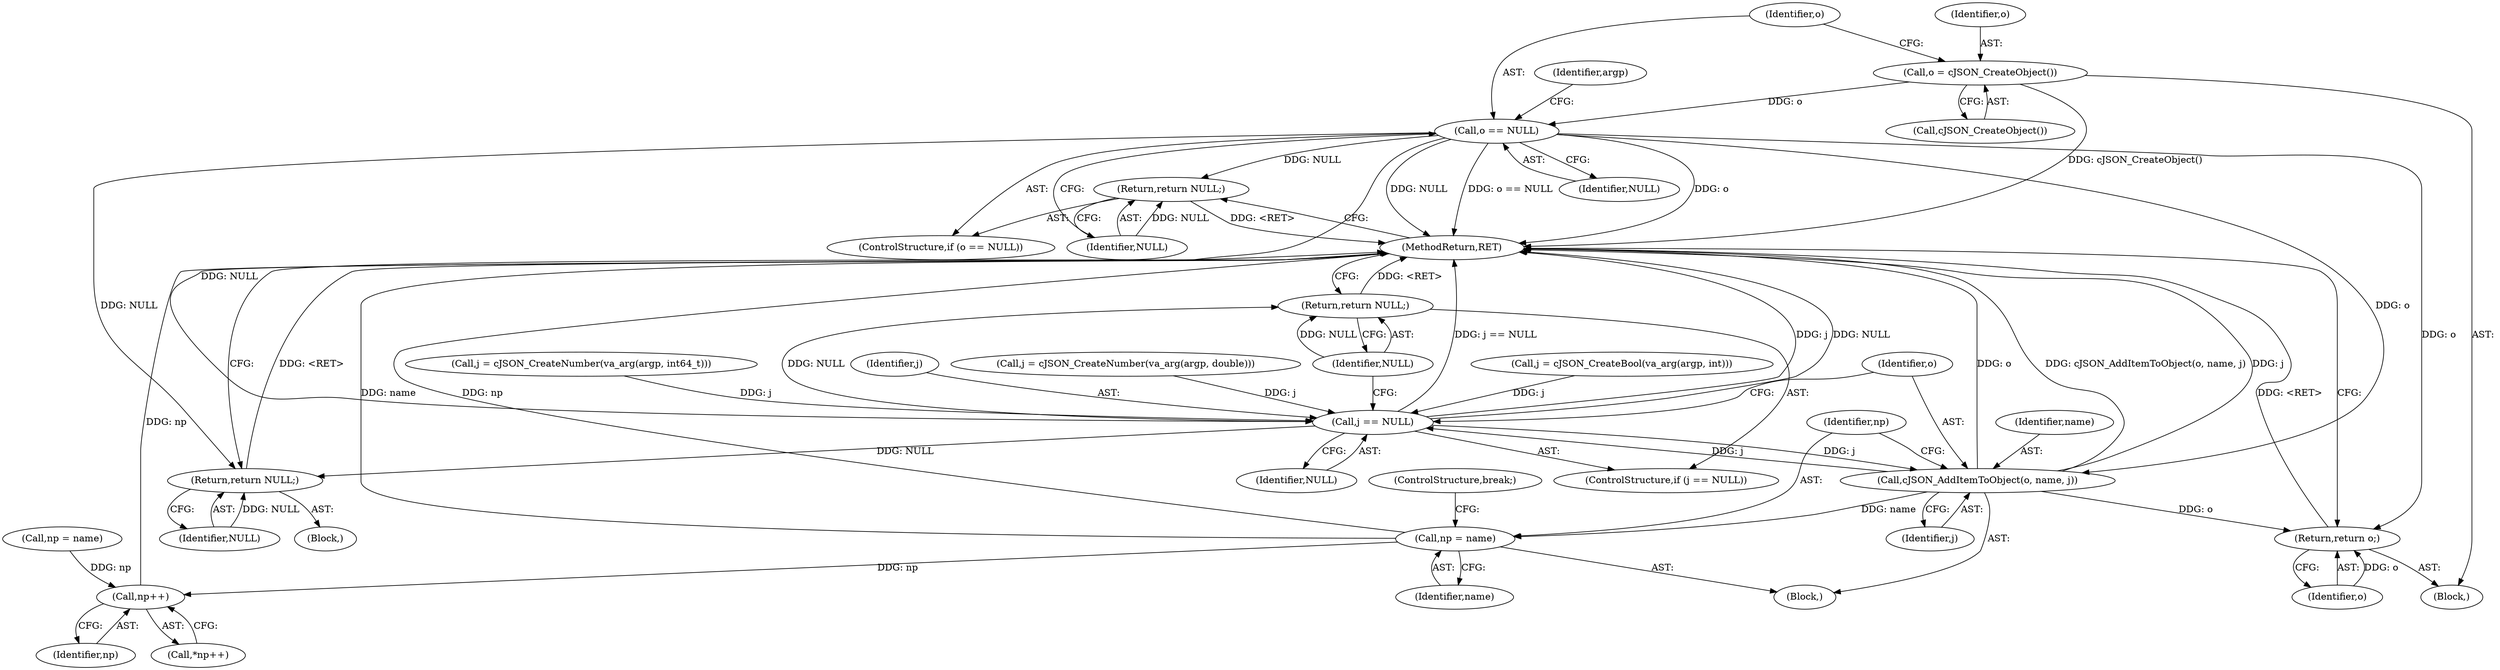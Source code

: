 digraph "0_iperf_91f2fa59e8ed80dfbf400add0164ee0e508e412a_52@pointer" {
"1000109" [label="(Call,o = cJSON_CreateObject())"];
"1000113" [label="(Call,o == NULL)"];
"1000116" [label="(Return,return NULL;)"];
"1000181" [label="(Return,return NULL;)"];
"1000184" [label="(Call,j == NULL)"];
"1000187" [label="(Return,return NULL;)"];
"1000189" [label="(Call,cJSON_AddItemToObject(o, name, j))"];
"1000193" [label="(Call,np = name)"];
"1000200" [label="(Call,np++)"];
"1000207" [label="(Return,return o;)"];
"1000138" [label="(Block,)"];
"1000191" [label="(Identifier,name)"];
"1000183" [label="(ControlStructure,if (j == NULL))"];
"1000153" [label="(Block,)"];
"1000155" [label="(Call,j = cJSON_CreateBool(va_arg(argp, int)))"];
"1000195" [label="(Identifier,name)"];
"1000163" [label="(Call,j = cJSON_CreateNumber(va_arg(argp, int64_t)))"];
"1000201" [label="(Identifier,np)"];
"1000193" [label="(Call,np = name)"];
"1000182" [label="(Identifier,NULL)"];
"1000194" [label="(Identifier,np)"];
"1000114" [label="(Identifier,o)"];
"1000112" [label="(ControlStructure,if (o == NULL))"];
"1000200" [label="(Call,np++)"];
"1000189" [label="(Call,cJSON_AddItemToObject(o, name, j))"];
"1000209" [label="(MethodReturn,RET)"];
"1000207" [label="(Return,return o;)"];
"1000181" [label="(Return,return NULL;)"];
"1000190" [label="(Identifier,o)"];
"1000188" [label="(Identifier,NULL)"];
"1000110" [label="(Identifier,o)"];
"1000109" [label="(Call,o = cJSON_CreateObject())"];
"1000119" [label="(Identifier,argp)"];
"1000187" [label="(Return,return NULL;)"];
"1000199" [label="(Call,*np++)"];
"1000192" [label="(Identifier,j)"];
"1000184" [label="(Call,j == NULL)"];
"1000113" [label="(Call,o == NULL)"];
"1000117" [label="(Identifier,NULL)"];
"1000185" [label="(Identifier,j)"];
"1000121" [label="(Call,np = name)"];
"1000115" [label="(Identifier,NULL)"];
"1000116" [label="(Return,return NULL;)"];
"1000208" [label="(Identifier,o)"];
"1000171" [label="(Call,j = cJSON_CreateNumber(va_arg(argp, double)))"];
"1000102" [label="(Block,)"];
"1000111" [label="(Call,cJSON_CreateObject())"];
"1000186" [label="(Identifier,NULL)"];
"1000196" [label="(ControlStructure,break;)"];
"1000109" -> "1000102"  [label="AST: "];
"1000109" -> "1000111"  [label="CFG: "];
"1000110" -> "1000109"  [label="AST: "];
"1000111" -> "1000109"  [label="AST: "];
"1000114" -> "1000109"  [label="CFG: "];
"1000109" -> "1000209"  [label="DDG: cJSON_CreateObject()"];
"1000109" -> "1000113"  [label="DDG: o"];
"1000113" -> "1000112"  [label="AST: "];
"1000113" -> "1000115"  [label="CFG: "];
"1000114" -> "1000113"  [label="AST: "];
"1000115" -> "1000113"  [label="AST: "];
"1000117" -> "1000113"  [label="CFG: "];
"1000119" -> "1000113"  [label="CFG: "];
"1000113" -> "1000209"  [label="DDG: o"];
"1000113" -> "1000209"  [label="DDG: NULL"];
"1000113" -> "1000209"  [label="DDG: o == NULL"];
"1000113" -> "1000116"  [label="DDG: NULL"];
"1000113" -> "1000181"  [label="DDG: NULL"];
"1000113" -> "1000184"  [label="DDG: NULL"];
"1000113" -> "1000189"  [label="DDG: o"];
"1000113" -> "1000207"  [label="DDG: o"];
"1000116" -> "1000112"  [label="AST: "];
"1000116" -> "1000117"  [label="CFG: "];
"1000117" -> "1000116"  [label="AST: "];
"1000209" -> "1000116"  [label="CFG: "];
"1000116" -> "1000209"  [label="DDG: <RET>"];
"1000117" -> "1000116"  [label="DDG: NULL"];
"1000181" -> "1000153"  [label="AST: "];
"1000181" -> "1000182"  [label="CFG: "];
"1000182" -> "1000181"  [label="AST: "];
"1000209" -> "1000181"  [label="CFG: "];
"1000181" -> "1000209"  [label="DDG: <RET>"];
"1000182" -> "1000181"  [label="DDG: NULL"];
"1000184" -> "1000181"  [label="DDG: NULL"];
"1000184" -> "1000183"  [label="AST: "];
"1000184" -> "1000186"  [label="CFG: "];
"1000185" -> "1000184"  [label="AST: "];
"1000186" -> "1000184"  [label="AST: "];
"1000188" -> "1000184"  [label="CFG: "];
"1000190" -> "1000184"  [label="CFG: "];
"1000184" -> "1000209"  [label="DDG: j"];
"1000184" -> "1000209"  [label="DDG: NULL"];
"1000184" -> "1000209"  [label="DDG: j == NULL"];
"1000163" -> "1000184"  [label="DDG: j"];
"1000171" -> "1000184"  [label="DDG: j"];
"1000155" -> "1000184"  [label="DDG: j"];
"1000189" -> "1000184"  [label="DDG: j"];
"1000184" -> "1000187"  [label="DDG: NULL"];
"1000184" -> "1000189"  [label="DDG: j"];
"1000187" -> "1000183"  [label="AST: "];
"1000187" -> "1000188"  [label="CFG: "];
"1000188" -> "1000187"  [label="AST: "];
"1000209" -> "1000187"  [label="CFG: "];
"1000187" -> "1000209"  [label="DDG: <RET>"];
"1000188" -> "1000187"  [label="DDG: NULL"];
"1000189" -> "1000138"  [label="AST: "];
"1000189" -> "1000192"  [label="CFG: "];
"1000190" -> "1000189"  [label="AST: "];
"1000191" -> "1000189"  [label="AST: "];
"1000192" -> "1000189"  [label="AST: "];
"1000194" -> "1000189"  [label="CFG: "];
"1000189" -> "1000209"  [label="DDG: o"];
"1000189" -> "1000209"  [label="DDG: cJSON_AddItemToObject(o, name, j)"];
"1000189" -> "1000209"  [label="DDG: j"];
"1000189" -> "1000193"  [label="DDG: name"];
"1000189" -> "1000207"  [label="DDG: o"];
"1000193" -> "1000138"  [label="AST: "];
"1000193" -> "1000195"  [label="CFG: "];
"1000194" -> "1000193"  [label="AST: "];
"1000195" -> "1000193"  [label="AST: "];
"1000196" -> "1000193"  [label="CFG: "];
"1000193" -> "1000209"  [label="DDG: np"];
"1000193" -> "1000209"  [label="DDG: name"];
"1000193" -> "1000200"  [label="DDG: np"];
"1000200" -> "1000199"  [label="AST: "];
"1000200" -> "1000201"  [label="CFG: "];
"1000201" -> "1000200"  [label="AST: "];
"1000199" -> "1000200"  [label="CFG: "];
"1000200" -> "1000209"  [label="DDG: np"];
"1000121" -> "1000200"  [label="DDG: np"];
"1000207" -> "1000102"  [label="AST: "];
"1000207" -> "1000208"  [label="CFG: "];
"1000208" -> "1000207"  [label="AST: "];
"1000209" -> "1000207"  [label="CFG: "];
"1000207" -> "1000209"  [label="DDG: <RET>"];
"1000208" -> "1000207"  [label="DDG: o"];
}
